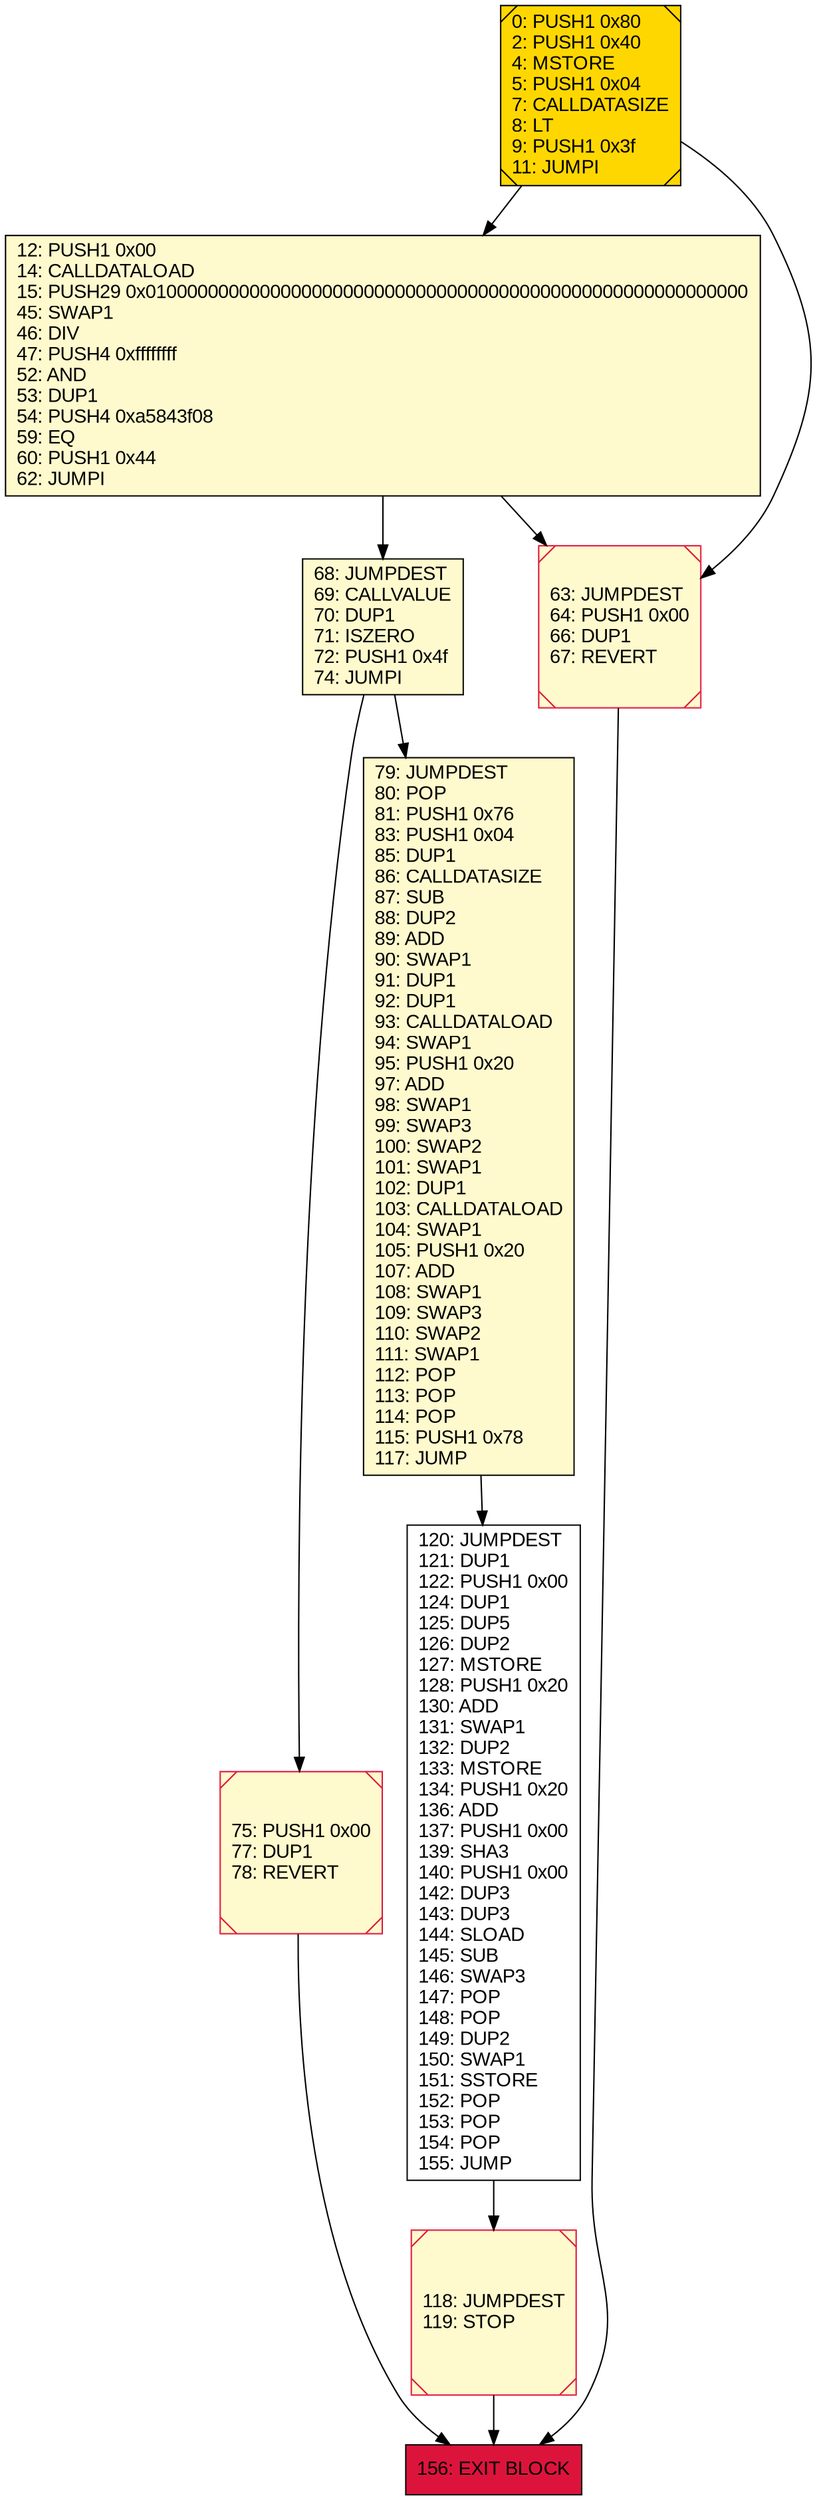 digraph G {
bgcolor=transparent rankdir=UD;
node [shape=box style=filled color=black fillcolor=white fontname=arial fontcolor=black];
0 [label="0: PUSH1 0x80\l2: PUSH1 0x40\l4: MSTORE\l5: PUSH1 0x04\l7: CALLDATASIZE\l8: LT\l9: PUSH1 0x3f\l11: JUMPI\l" fillcolor=lemonchiffon shape=Msquare fillcolor=gold ];
118 [label="118: JUMPDEST\l119: STOP\l" fillcolor=lemonchiffon shape=Msquare color=crimson ];
68 [label="68: JUMPDEST\l69: CALLVALUE\l70: DUP1\l71: ISZERO\l72: PUSH1 0x4f\l74: JUMPI\l" fillcolor=lemonchiffon ];
120 [label="120: JUMPDEST\l121: DUP1\l122: PUSH1 0x00\l124: DUP1\l125: DUP5\l126: DUP2\l127: MSTORE\l128: PUSH1 0x20\l130: ADD\l131: SWAP1\l132: DUP2\l133: MSTORE\l134: PUSH1 0x20\l136: ADD\l137: PUSH1 0x00\l139: SHA3\l140: PUSH1 0x00\l142: DUP3\l143: DUP3\l144: SLOAD\l145: SUB\l146: SWAP3\l147: POP\l148: POP\l149: DUP2\l150: SWAP1\l151: SSTORE\l152: POP\l153: POP\l154: POP\l155: JUMP\l" ];
12 [label="12: PUSH1 0x00\l14: CALLDATALOAD\l15: PUSH29 0x0100000000000000000000000000000000000000000000000000000000\l45: SWAP1\l46: DIV\l47: PUSH4 0xffffffff\l52: AND\l53: DUP1\l54: PUSH4 0xa5843f08\l59: EQ\l60: PUSH1 0x44\l62: JUMPI\l" fillcolor=lemonchiffon ];
63 [label="63: JUMPDEST\l64: PUSH1 0x00\l66: DUP1\l67: REVERT\l" fillcolor=lemonchiffon shape=Msquare color=crimson ];
75 [label="75: PUSH1 0x00\l77: DUP1\l78: REVERT\l" fillcolor=lemonchiffon shape=Msquare color=crimson ];
156 [label="156: EXIT BLOCK\l" fillcolor=crimson ];
79 [label="79: JUMPDEST\l80: POP\l81: PUSH1 0x76\l83: PUSH1 0x04\l85: DUP1\l86: CALLDATASIZE\l87: SUB\l88: DUP2\l89: ADD\l90: SWAP1\l91: DUP1\l92: DUP1\l93: CALLDATALOAD\l94: SWAP1\l95: PUSH1 0x20\l97: ADD\l98: SWAP1\l99: SWAP3\l100: SWAP2\l101: SWAP1\l102: DUP1\l103: CALLDATALOAD\l104: SWAP1\l105: PUSH1 0x20\l107: ADD\l108: SWAP1\l109: SWAP3\l110: SWAP2\l111: SWAP1\l112: POP\l113: POP\l114: POP\l115: PUSH1 0x78\l117: JUMP\l" fillcolor=lemonchiffon ];
12 -> 68;
0 -> 12;
63 -> 156;
75 -> 156;
120 -> 118;
68 -> 79;
79 -> 120;
0 -> 63;
68 -> 75;
118 -> 156;
12 -> 63;
}